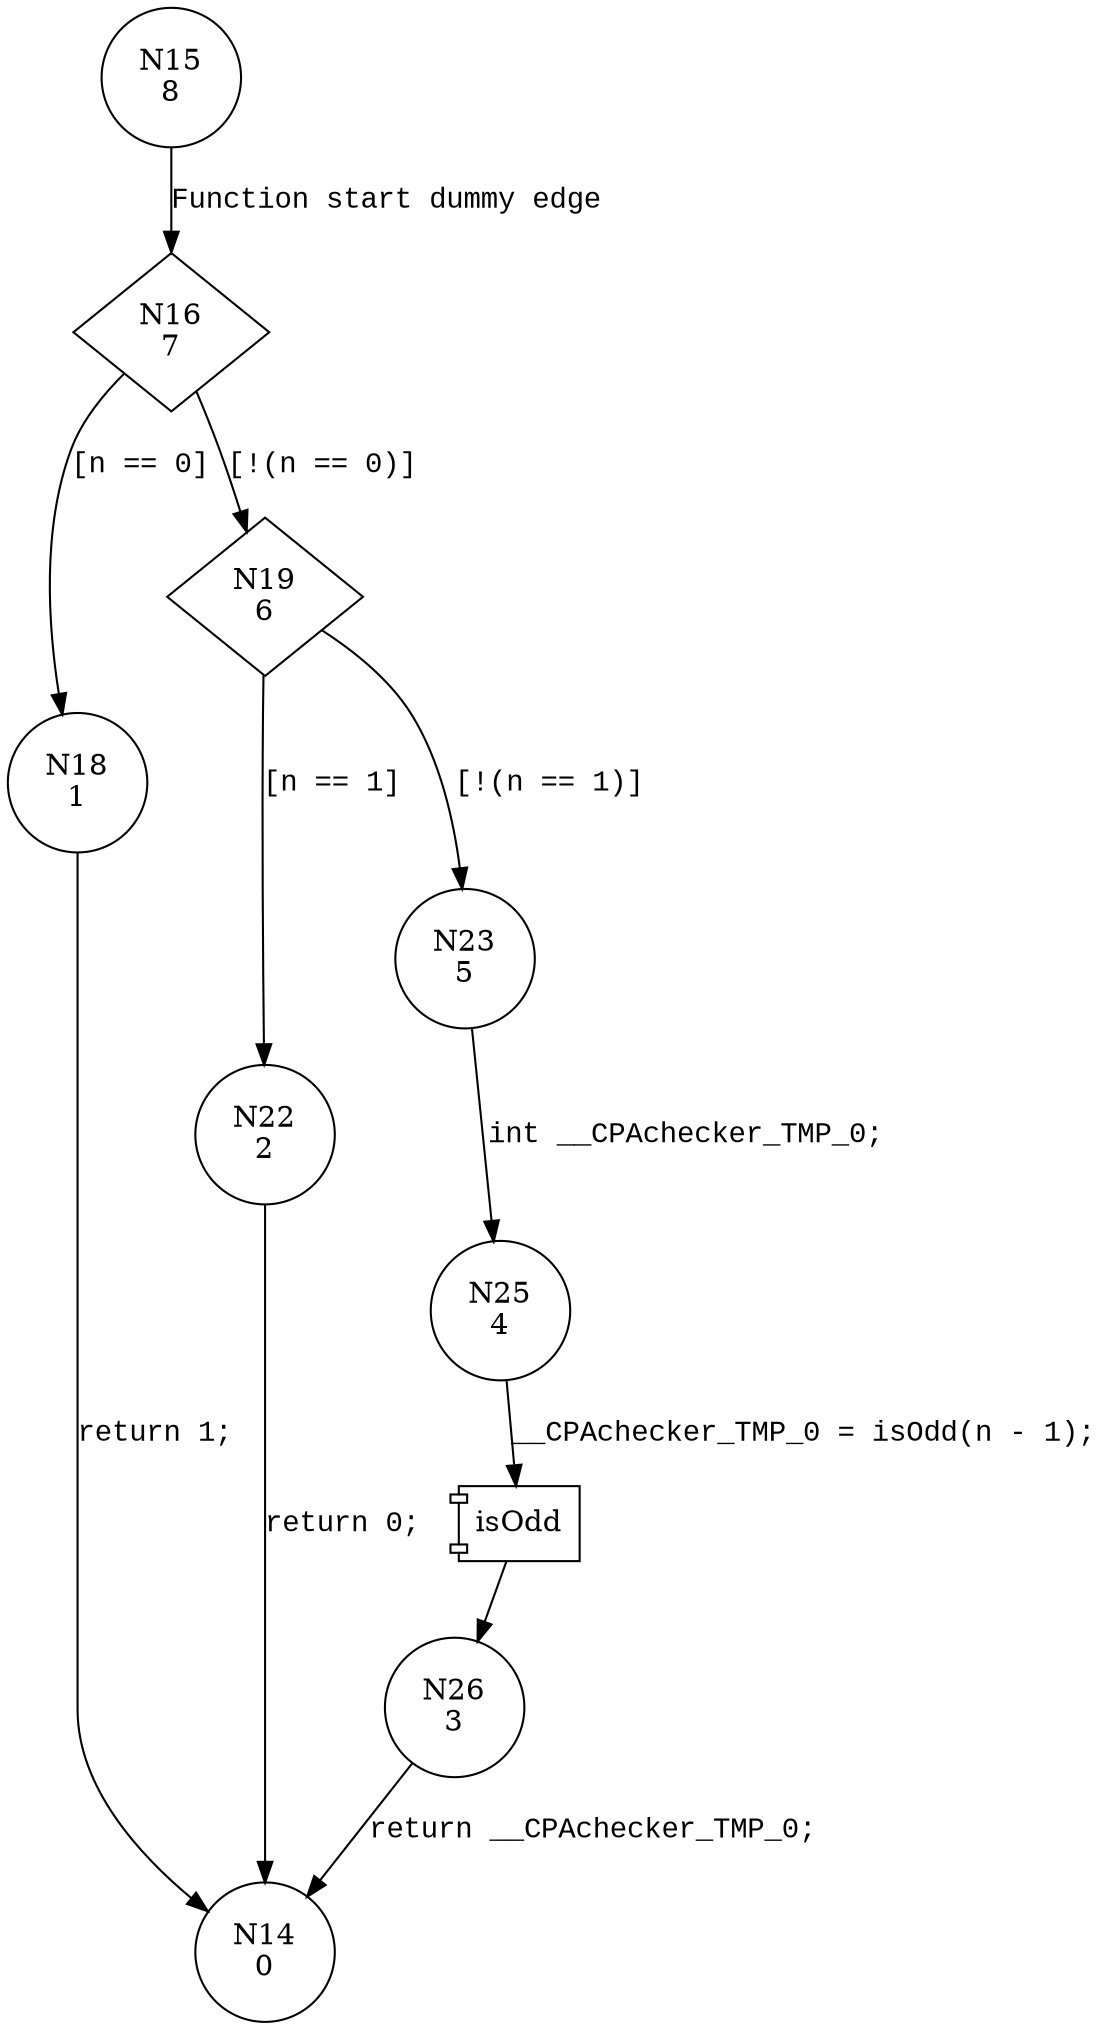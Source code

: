 digraph isEven {
16 [shape="diamond" label="N16\n7"]
18 [shape="circle" label="N18\n1"]
19 [shape="diamond" label="N19\n6"]
22 [shape="circle" label="N22\n2"]
23 [shape="circle" label="N23\n5"]
25 [shape="circle" label="N25\n4"]
26 [shape="circle" label="N26\n3"]
14 [shape="circle" label="N14\n0"]
15 [shape="circle" label="N15\n8"]
16 -> 18 [label="[n == 0]" fontname="Courier New"]
16 -> 19 [label="[!(n == 0)]" fontname="Courier New"]
19 -> 22 [label="[n == 1]" fontname="Courier New"]
19 -> 23 [label="[!(n == 1)]" fontname="Courier New"]
100001 [shape="component" label="isOdd"]
25 -> 100001 [label="__CPAchecker_TMP_0 = isOdd(n - 1);" fontname="Courier New"]
100001 -> 26 [label="" fontname="Courier New"]
22 -> 14 [label="return 0;" fontname="Courier New"]
15 -> 16 [label="Function start dummy edge" fontname="Courier New"]
23 -> 25 [label="int __CPAchecker_TMP_0;" fontname="Courier New"]
26 -> 14 [label="return __CPAchecker_TMP_0;" fontname="Courier New"]
18 -> 14 [label="return 1;" fontname="Courier New"]
}